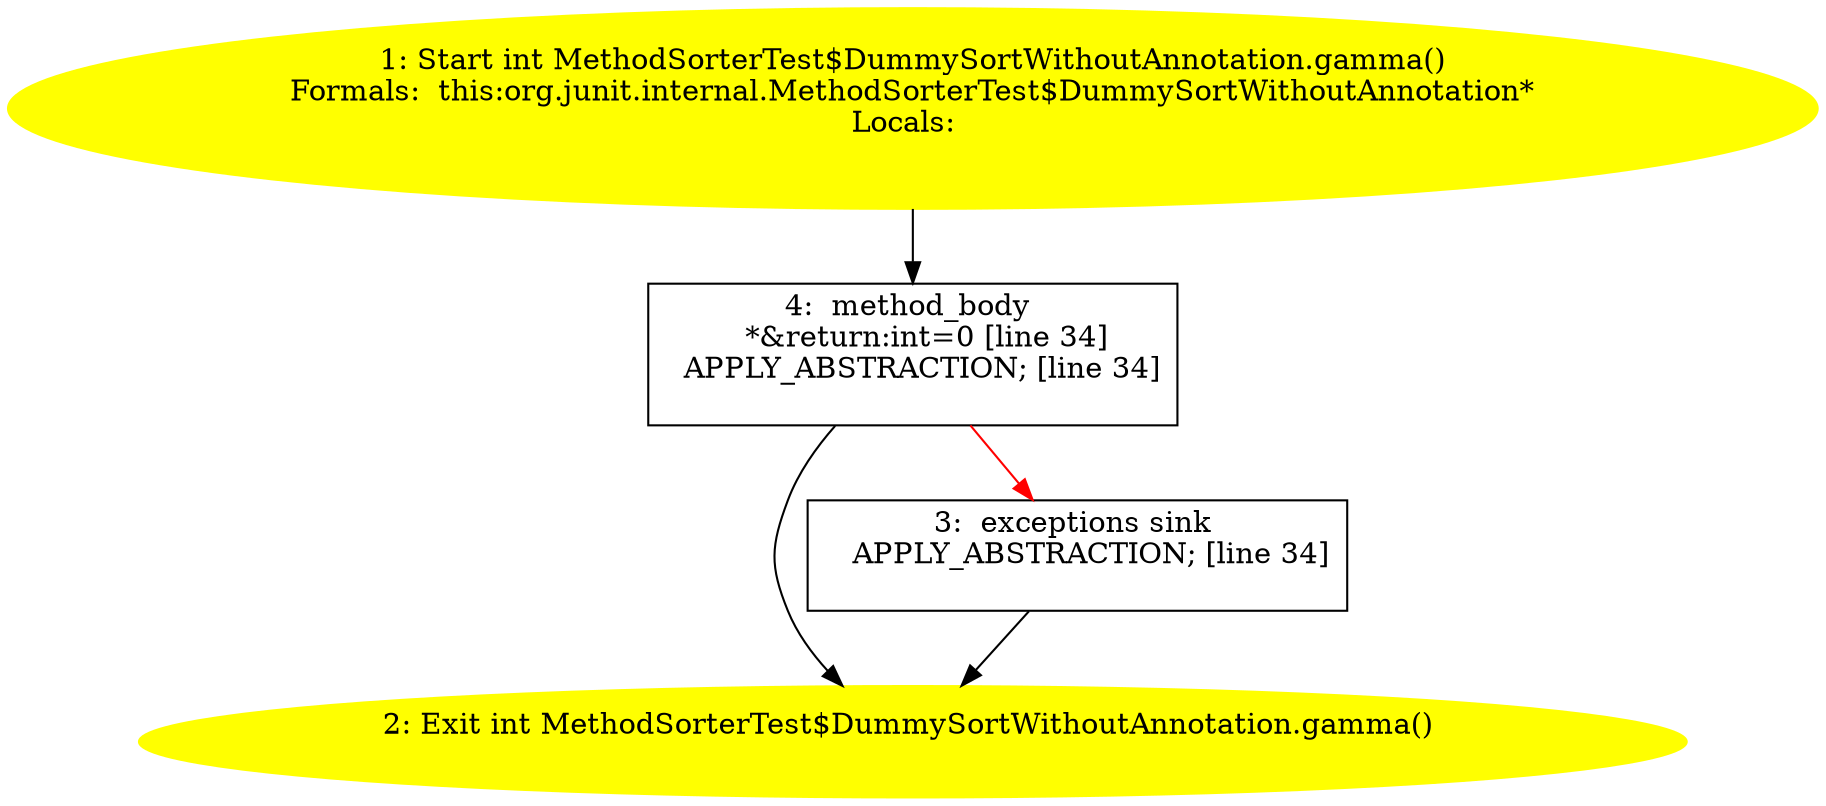 /* @generated */
digraph cfg {
"org.junit.internal.MethodSorterTest$DummySortWithoutAnnotation.gamma():int.dbf7ef885965c150bdae56af827fe3d6_1" [label="1: Start int MethodSorterTest$DummySortWithoutAnnotation.gamma()\nFormals:  this:org.junit.internal.MethodSorterTest$DummySortWithoutAnnotation*\nLocals:  \n  " color=yellow style=filled]
	

	 "org.junit.internal.MethodSorterTest$DummySortWithoutAnnotation.gamma():int.dbf7ef885965c150bdae56af827fe3d6_1" -> "org.junit.internal.MethodSorterTest$DummySortWithoutAnnotation.gamma():int.dbf7ef885965c150bdae56af827fe3d6_4" ;
"org.junit.internal.MethodSorterTest$DummySortWithoutAnnotation.gamma():int.dbf7ef885965c150bdae56af827fe3d6_2" [label="2: Exit int MethodSorterTest$DummySortWithoutAnnotation.gamma() \n  " color=yellow style=filled]
	

"org.junit.internal.MethodSorterTest$DummySortWithoutAnnotation.gamma():int.dbf7ef885965c150bdae56af827fe3d6_3" [label="3:  exceptions sink \n   APPLY_ABSTRACTION; [line 34]\n " shape="box"]
	

	 "org.junit.internal.MethodSorterTest$DummySortWithoutAnnotation.gamma():int.dbf7ef885965c150bdae56af827fe3d6_3" -> "org.junit.internal.MethodSorterTest$DummySortWithoutAnnotation.gamma():int.dbf7ef885965c150bdae56af827fe3d6_2" ;
"org.junit.internal.MethodSorterTest$DummySortWithoutAnnotation.gamma():int.dbf7ef885965c150bdae56af827fe3d6_4" [label="4:  method_body \n   *&return:int=0 [line 34]\n  APPLY_ABSTRACTION; [line 34]\n " shape="box"]
	

	 "org.junit.internal.MethodSorterTest$DummySortWithoutAnnotation.gamma():int.dbf7ef885965c150bdae56af827fe3d6_4" -> "org.junit.internal.MethodSorterTest$DummySortWithoutAnnotation.gamma():int.dbf7ef885965c150bdae56af827fe3d6_2" ;
	 "org.junit.internal.MethodSorterTest$DummySortWithoutAnnotation.gamma():int.dbf7ef885965c150bdae56af827fe3d6_4" -> "org.junit.internal.MethodSorterTest$DummySortWithoutAnnotation.gamma():int.dbf7ef885965c150bdae56af827fe3d6_3" [color="red" ];
}
